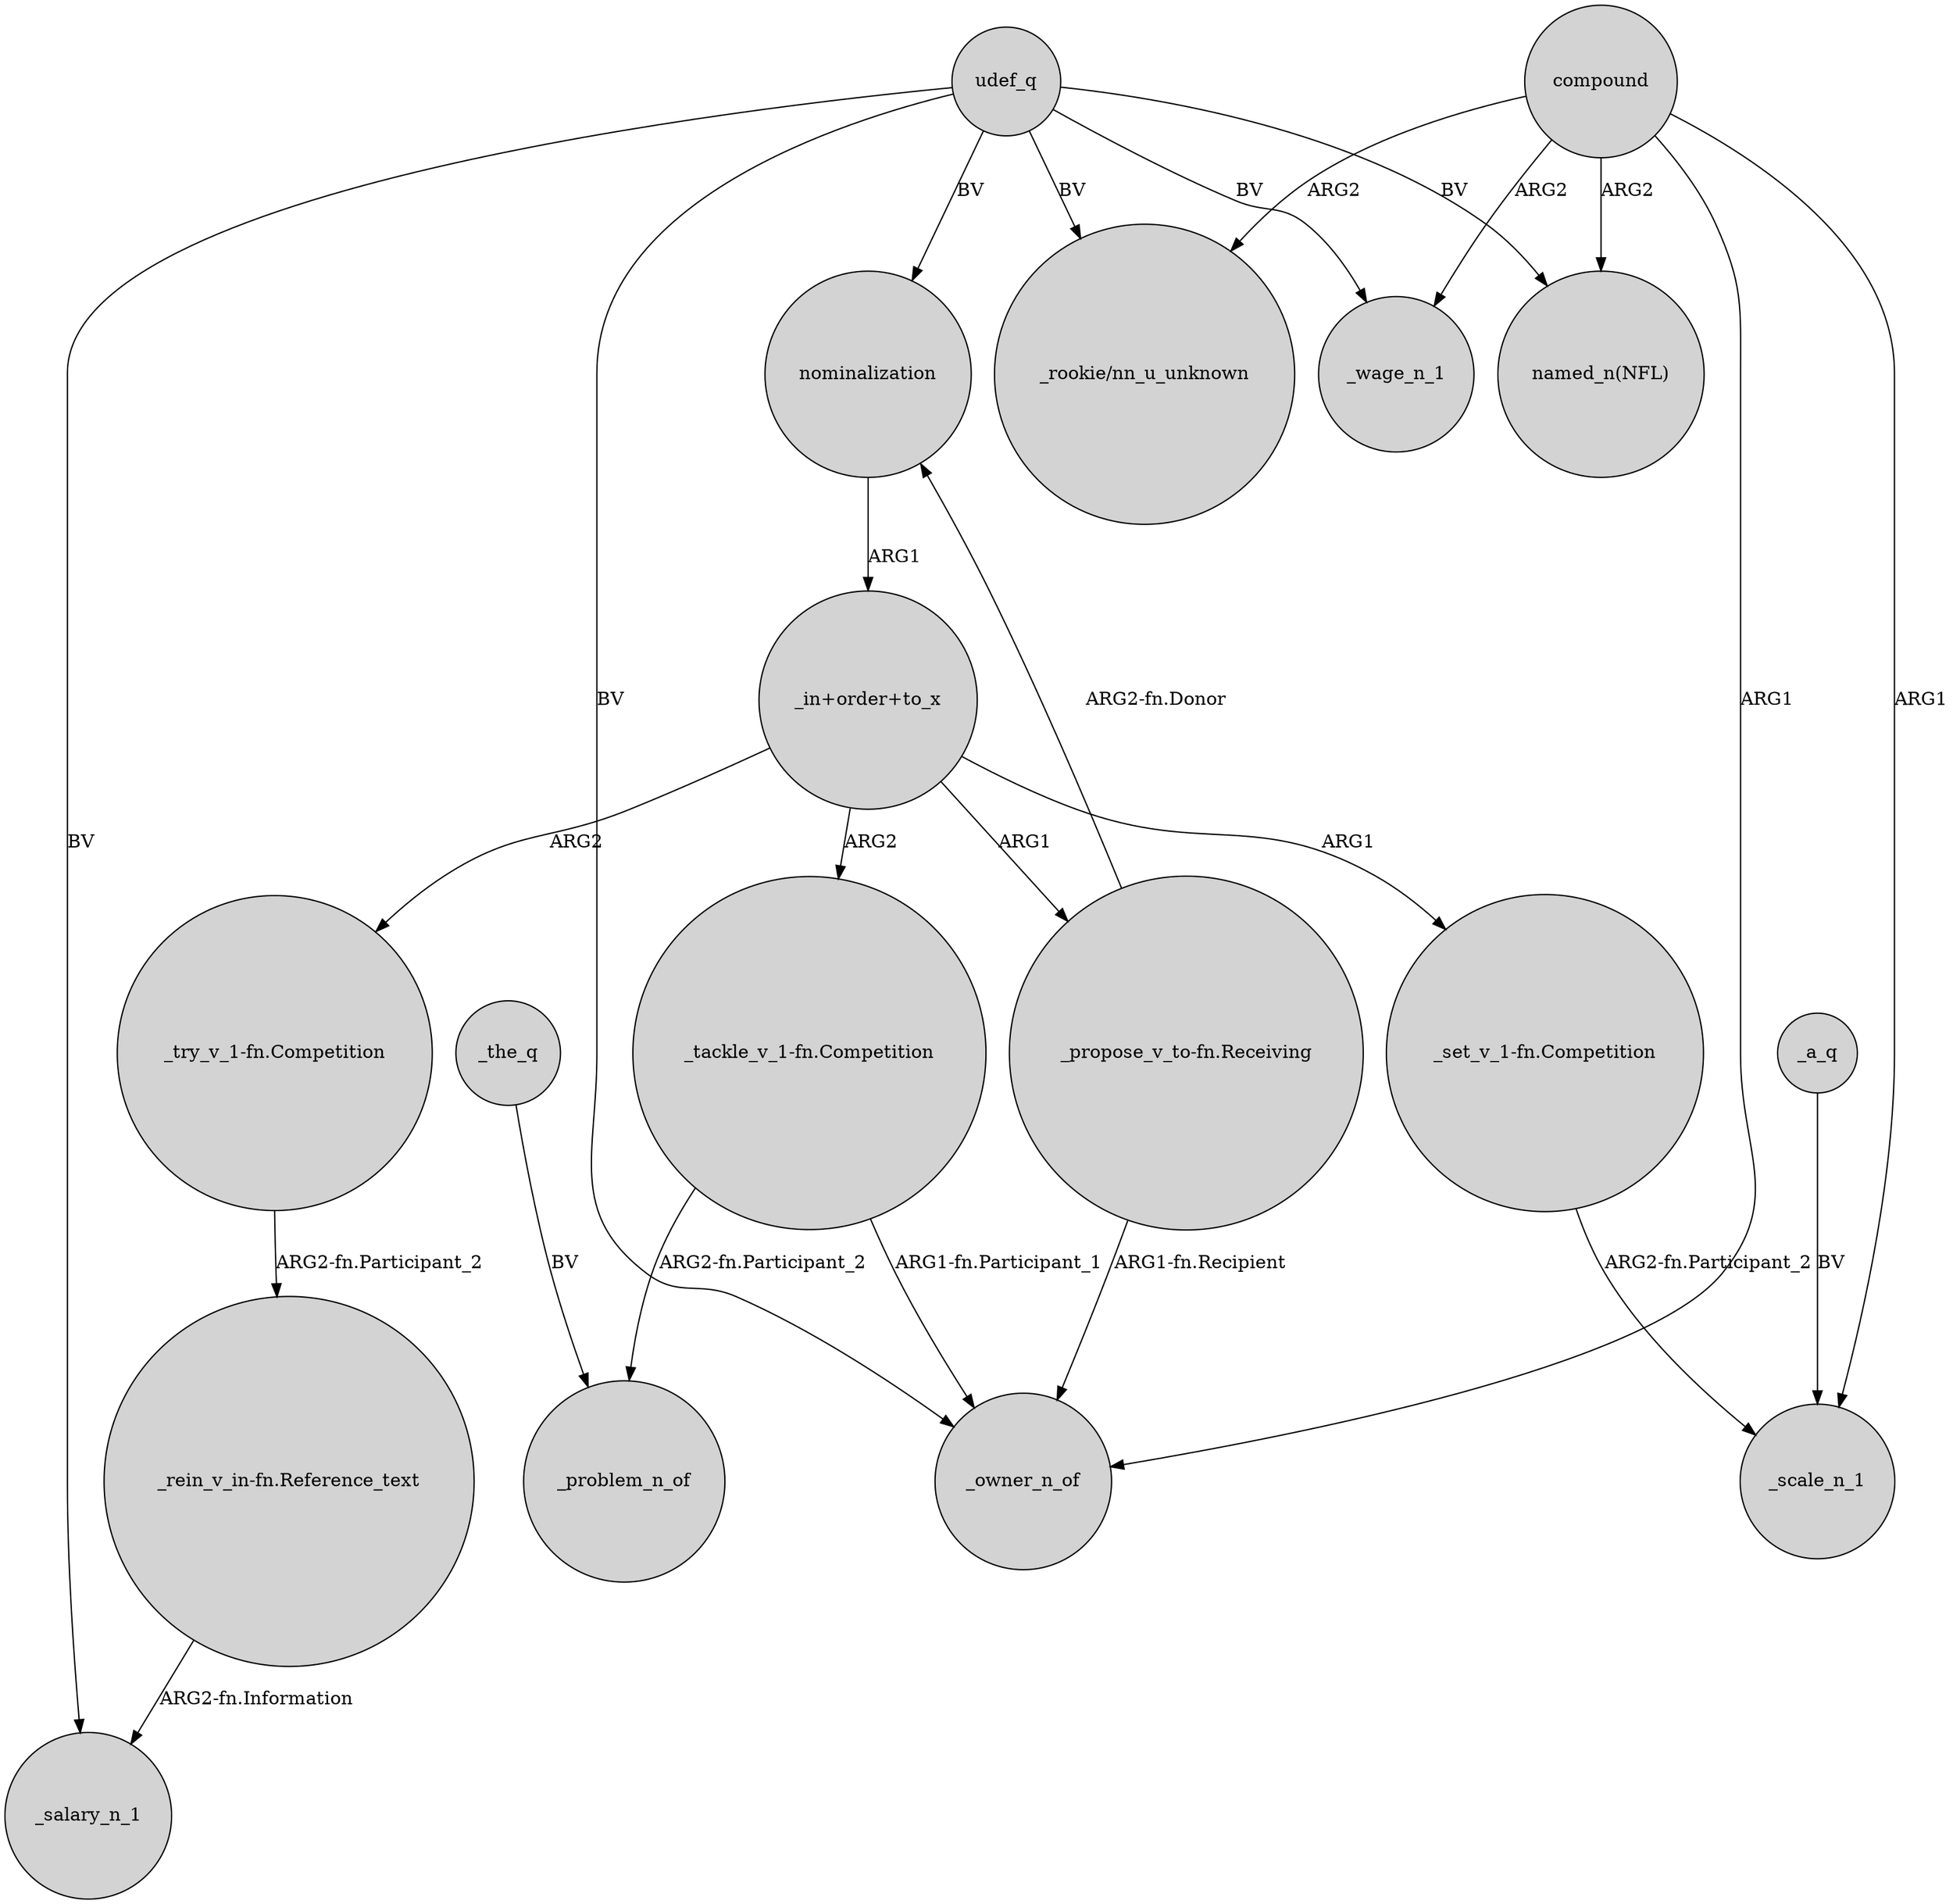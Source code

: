 digraph {
	node [shape=circle style=filled]
	nominalization -> "_in+order+to_x" [label=ARG1]
	"_tackle_v_1-fn.Competition" -> _owner_n_of [label="ARG1-fn.Participant_1"]
	"_in+order+to_x" -> "_propose_v_to-fn.Receiving" [label=ARG1]
	"_rein_v_in-fn.Reference_text" -> _salary_n_1 [label="ARG2-fn.Information"]
	"_tackle_v_1-fn.Competition" -> _problem_n_of [label="ARG2-fn.Participant_2"]
	udef_q -> _owner_n_of [label=BV]
	compound -> _owner_n_of [label=ARG1]
	"_try_v_1-fn.Competition" -> "_rein_v_in-fn.Reference_text" [label="ARG2-fn.Participant_2"]
	"_in+order+to_x" -> "_try_v_1-fn.Competition" [label=ARG2]
	udef_q -> nominalization [label=BV]
	_a_q -> _scale_n_1 [label=BV]
	compound -> "named_n(NFL)" [label=ARG2]
	udef_q -> "_rookie/nn_u_unknown" [label=BV]
	udef_q -> _wage_n_1 [label=BV]
	_the_q -> _problem_n_of [label=BV]
	compound -> "_rookie/nn_u_unknown" [label=ARG2]
	"_propose_v_to-fn.Receiving" -> nominalization [label="ARG2-fn.Donor"]
	compound -> _wage_n_1 [label=ARG2]
	udef_q -> "named_n(NFL)" [label=BV]
	"_propose_v_to-fn.Receiving" -> _owner_n_of [label="ARG1-fn.Recipient"]
	compound -> _scale_n_1 [label=ARG1]
	"_in+order+to_x" -> "_tackle_v_1-fn.Competition" [label=ARG2]
	"_in+order+to_x" -> "_set_v_1-fn.Competition" [label=ARG1]
	"_set_v_1-fn.Competition" -> _scale_n_1 [label="ARG2-fn.Participant_2"]
	udef_q -> _salary_n_1 [label=BV]
}
